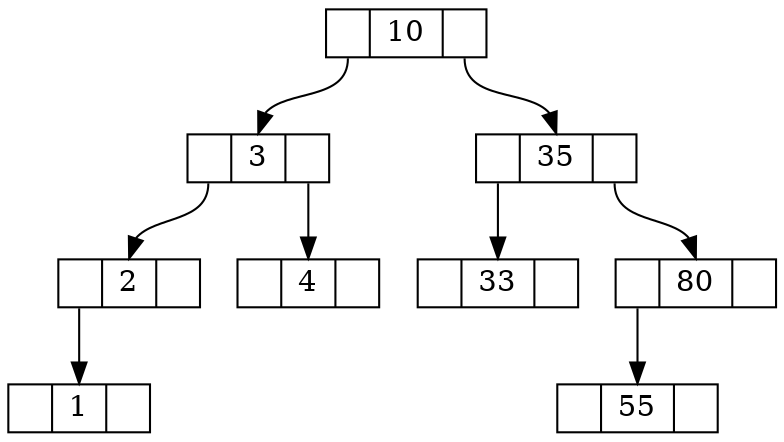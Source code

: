 digraph g{ 
node [shape=record, height=.1];
"node 1" [label="<f0> | <f1> 1  | <f2>"]; 
"node 2" [label="<f0> | <f1> 2  | <f2>"]; 
"node 1" [label="<f0> | <f1> 1  | <f2>"]; 
"node 2" [label="<f0> | <f1> 2  | <f2>"]; 
"node 2" :f0 -> "node 1" :f1; 
"node 3" [label="<f0> | <f1> 3  | <f2>"]; 
"node 2" [label="<f0> | <f1> 2  | <f2>"]; 
"node 3" [label="<f0> | <f1> 3  | <f2>"]; 
"node 3" :f0 -> "node 2" :f1; 
"node 4" [label="<f0> | <f1> 4  | <f2>"]; 
"node 3" [label="<f0> | <f1> 3  | <f2>"]; 
"node 3" :f2 -> "node 4" :f1; 
"node 4" [label="<f0> | <f1> 4  | <f2>"]; 
"node 10" [label="<f0> | <f1> 10  | <f2>"]; 
"node 3" [label="<f0> | <f1> 3  | <f2>"]; 
"node 10" [label="<f0> | <f1> 10  | <f2>"]; 
"node 10" :f0 -> "node 3" :f1; 
"node 35" [label="<f0> | <f1> 35  | <f2>"]; 
"node 10" [label="<f0> | <f1> 10  | <f2>"]; 
"node 10" :f2 -> "node 35" :f1; 
"node 33" [label="<f0> | <f1> 33  | <f2>"]; 
"node 35" [label="<f0> | <f1> 35  | <f2>"]; 
"node 33" [label="<f0> | <f1> 33  | <f2>"]; 
"node 35" [label="<f0> | <f1> 35  | <f2>"]; 
"node 35" :f0 -> "node 33" :f1; 
"node 80" [label="<f0> | <f1> 80  | <f2>"]; 
"node 35" [label="<f0> | <f1> 35  | <f2>"]; 
"node 35" :f2 -> "node 80" :f1; 
"node 55" [label="<f0> | <f1> 55  | <f2>"]; 
"node 80" [label="<f0> | <f1> 80  | <f2>"]; 
"node 55" [label="<f0> | <f1> 55  | <f2>"]; 
"node 80" [label="<f0> | <f1> 80  | <f2>"]; 
"node 80" :f0 -> "node 55" :f1; 
}
